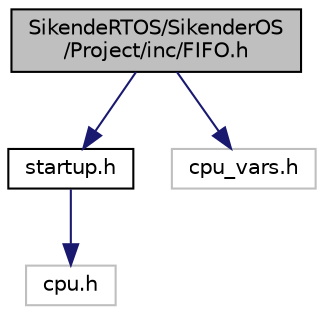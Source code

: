 digraph "SikendeRTOS/SikenderOS/Project/inc/FIFO.h"
{
 // LATEX_PDF_SIZE
  edge [fontname="Helvetica",fontsize="10",labelfontname="Helvetica",labelfontsize="10"];
  node [fontname="Helvetica",fontsize="10",shape=record];
  Node1 [label="SikendeRTOS/SikenderOS\l/Project/inc/FIFO.h",height=0.2,width=0.4,color="black", fillcolor="grey75", style="filled", fontcolor="black",tooltip="Provides Functions to initialize FIFO, uses index implementation and macro."];
  Node1 -> Node2 [color="midnightblue",fontsize="10",style="solid",fontname="Helvetica"];
  Node2 [label="startup.h",height=0.2,width=0.4,color="black", fillcolor="white", style="filled",URL="$startup_8h.html",tooltip="Contains Enable/Disable Interrupts, Start/EndCritical from startup file Used to control global ISR fl..."];
  Node2 -> Node3 [color="midnightblue",fontsize="10",style="solid",fontname="Helvetica"];
  Node3 [label="cpu.h",height=0.2,width=0.4,color="grey75", fillcolor="white", style="filled",tooltip=" "];
  Node1 -> Node4 [color="midnightblue",fontsize="10",style="solid",fontname="Helvetica"];
  Node4 [label="cpu_vars.h",height=0.2,width=0.4,color="grey75", fillcolor="white", style="filled",tooltip=" "];
}
